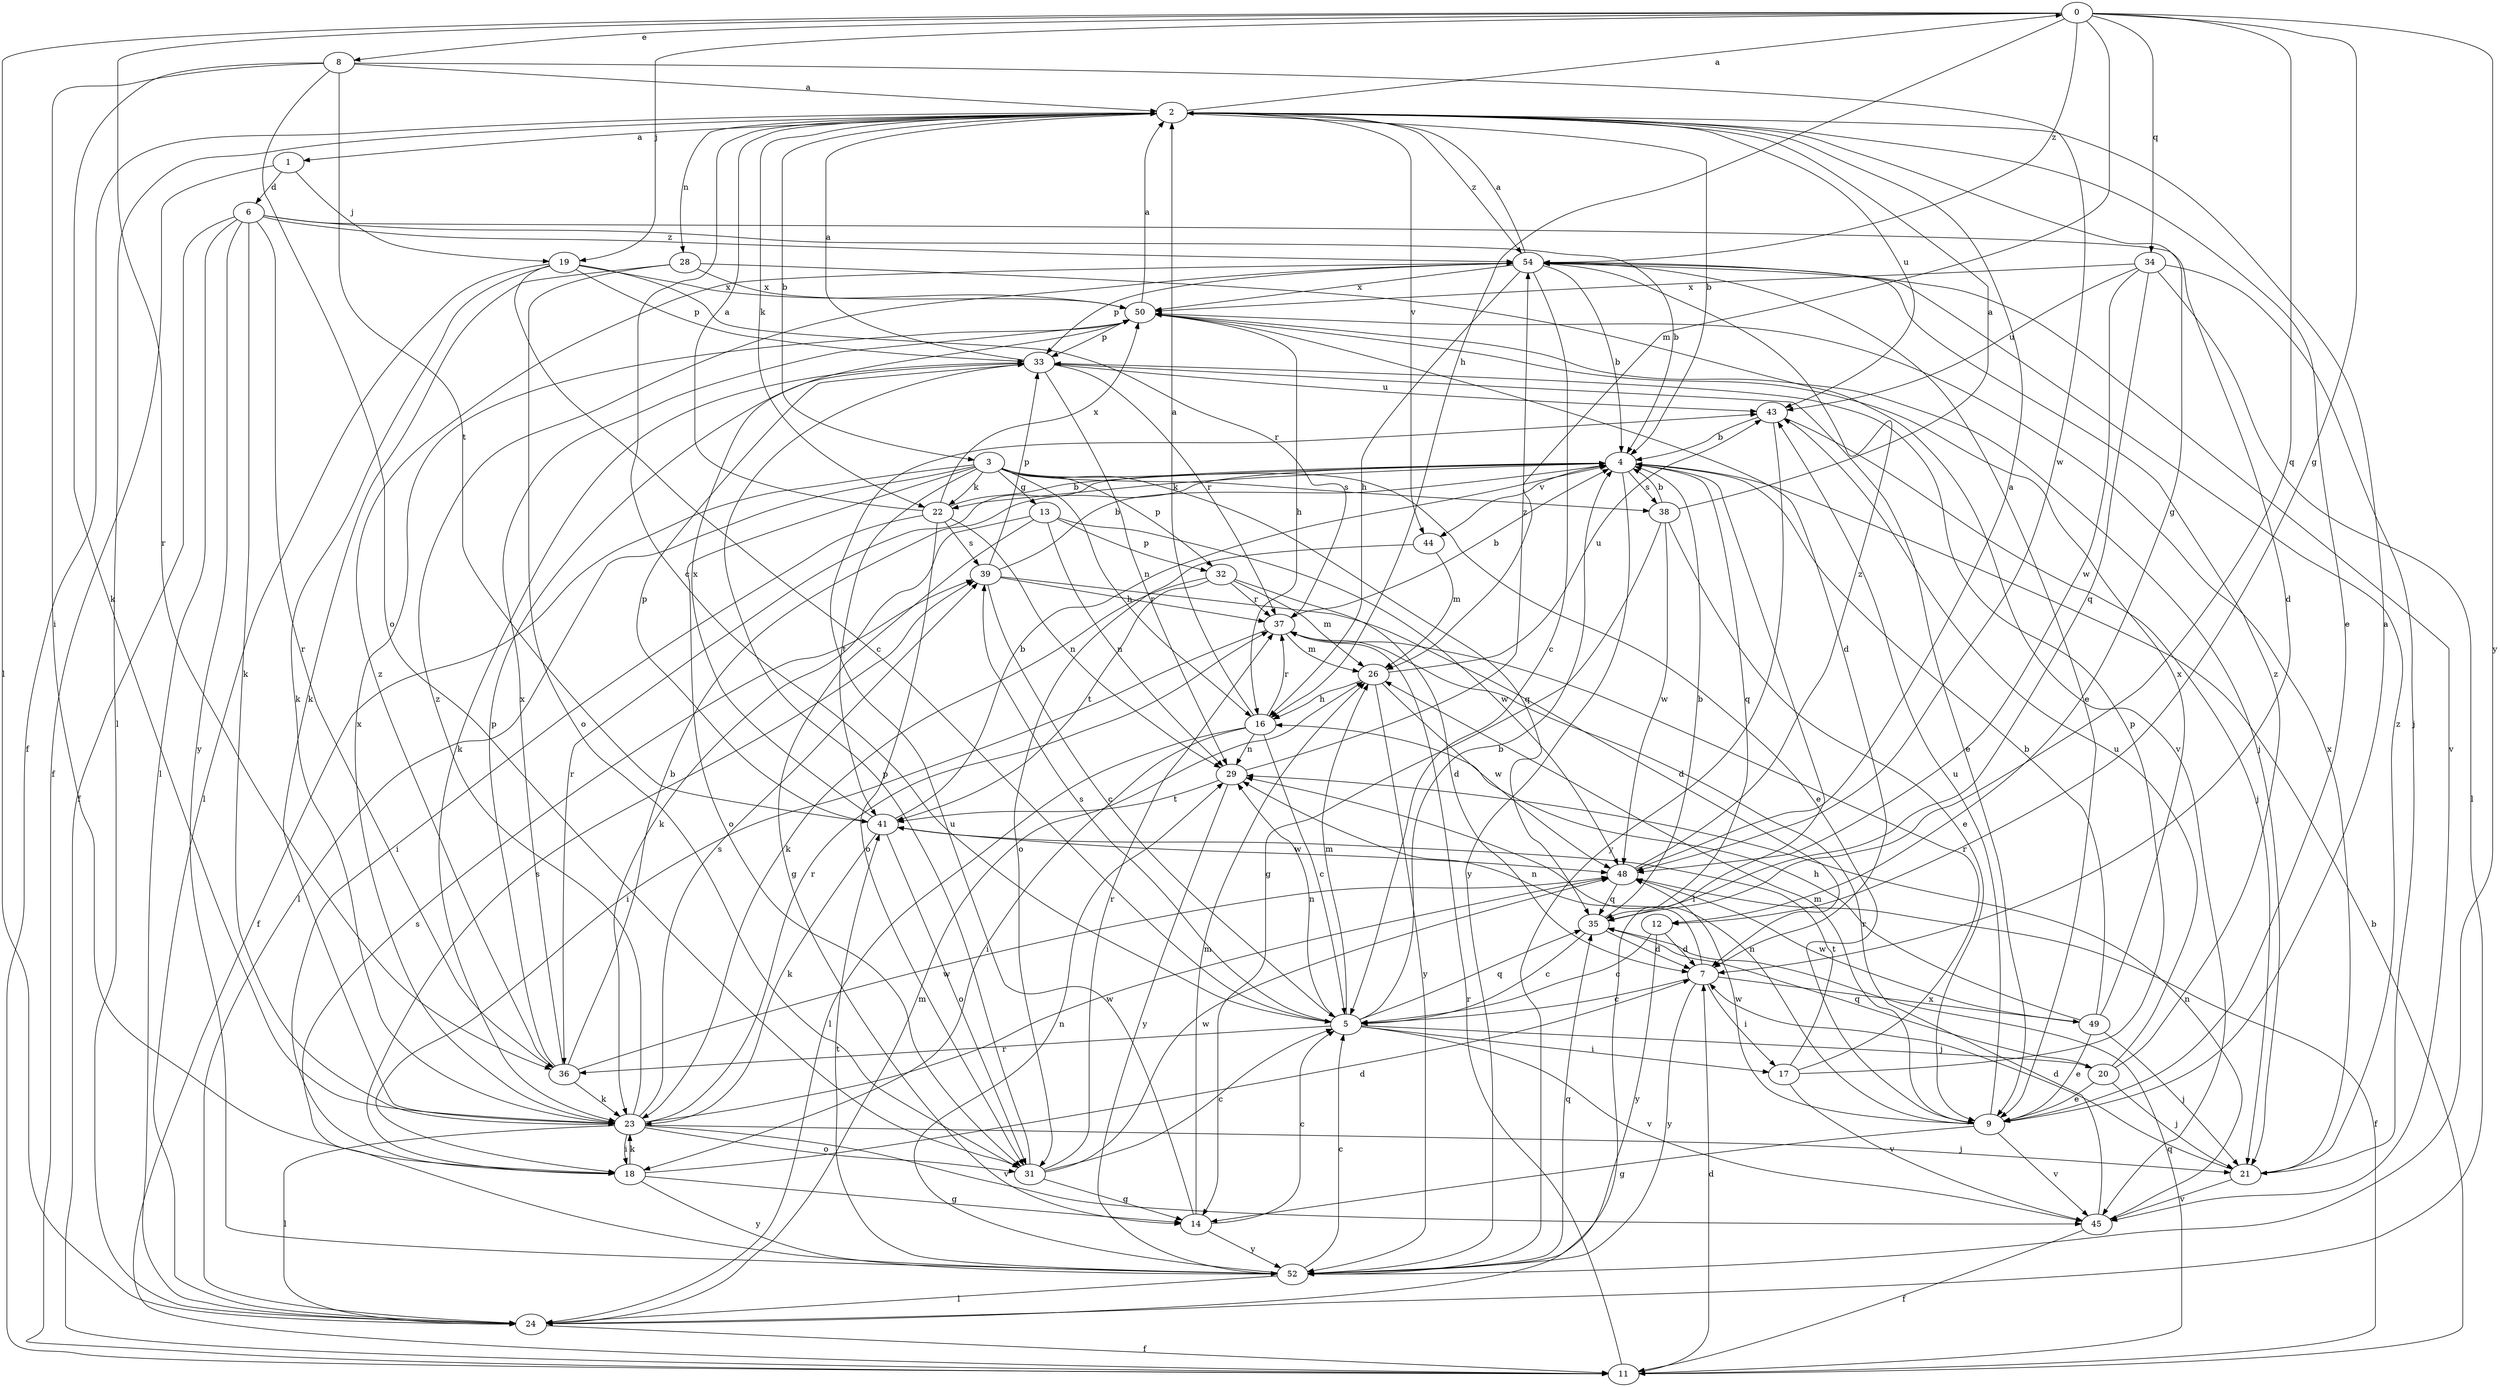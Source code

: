 strict digraph  {
0;
1;
2;
3;
4;
5;
6;
7;
8;
9;
11;
12;
13;
14;
16;
17;
18;
19;
20;
21;
22;
23;
24;
26;
28;
29;
31;
32;
33;
34;
35;
36;
37;
38;
39;
41;
43;
44;
45;
48;
49;
50;
52;
54;
0 -> 8  [label=e];
0 -> 12  [label=g];
0 -> 16  [label=h];
0 -> 19  [label=j];
0 -> 24  [label=l];
0 -> 26  [label=m];
0 -> 34  [label=q];
0 -> 35  [label=q];
0 -> 36  [label=r];
0 -> 52  [label=y];
0 -> 54  [label=z];
1 -> 6  [label=d];
1 -> 11  [label=f];
1 -> 19  [label=j];
2 -> 0  [label=a];
2 -> 1  [label=a];
2 -> 3  [label=b];
2 -> 4  [label=b];
2 -> 5  [label=c];
2 -> 9  [label=e];
2 -> 11  [label=f];
2 -> 12  [label=g];
2 -> 22  [label=k];
2 -> 24  [label=l];
2 -> 28  [label=n];
2 -> 43  [label=u];
2 -> 44  [label=v];
2 -> 54  [label=z];
3 -> 9  [label=e];
3 -> 11  [label=f];
3 -> 13  [label=g];
3 -> 16  [label=h];
3 -> 22  [label=k];
3 -> 24  [label=l];
3 -> 31  [label=o];
3 -> 32  [label=p];
3 -> 35  [label=q];
3 -> 38  [label=s];
3 -> 41  [label=t];
4 -> 22  [label=k];
4 -> 24  [label=l];
4 -> 35  [label=q];
4 -> 36  [label=r];
4 -> 38  [label=s];
4 -> 44  [label=v];
4 -> 52  [label=y];
5 -> 4  [label=b];
5 -> 17  [label=i];
5 -> 20  [label=j];
5 -> 26  [label=m];
5 -> 29  [label=n];
5 -> 35  [label=q];
5 -> 36  [label=r];
5 -> 39  [label=s];
5 -> 45  [label=v];
6 -> 4  [label=b];
6 -> 7  [label=d];
6 -> 11  [label=f];
6 -> 23  [label=k];
6 -> 24  [label=l];
6 -> 36  [label=r];
6 -> 52  [label=y];
6 -> 54  [label=z];
7 -> 5  [label=c];
7 -> 17  [label=i];
7 -> 29  [label=n];
7 -> 49  [label=x];
7 -> 52  [label=y];
8 -> 2  [label=a];
8 -> 18  [label=i];
8 -> 23  [label=k];
8 -> 31  [label=o];
8 -> 41  [label=t];
8 -> 48  [label=w];
9 -> 2  [label=a];
9 -> 14  [label=g];
9 -> 26  [label=m];
9 -> 29  [label=n];
9 -> 43  [label=u];
9 -> 45  [label=v];
9 -> 48  [label=w];
11 -> 4  [label=b];
11 -> 7  [label=d];
11 -> 35  [label=q];
11 -> 37  [label=r];
12 -> 5  [label=c];
12 -> 7  [label=d];
12 -> 52  [label=y];
13 -> 14  [label=g];
13 -> 23  [label=k];
13 -> 29  [label=n];
13 -> 32  [label=p];
13 -> 48  [label=w];
14 -> 5  [label=c];
14 -> 26  [label=m];
14 -> 43  [label=u];
14 -> 52  [label=y];
16 -> 2  [label=a];
16 -> 5  [label=c];
16 -> 18  [label=i];
16 -> 24  [label=l];
16 -> 29  [label=n];
16 -> 37  [label=r];
17 -> 33  [label=p];
17 -> 37  [label=r];
17 -> 41  [label=t];
17 -> 45  [label=v];
18 -> 7  [label=d];
18 -> 14  [label=g];
18 -> 23  [label=k];
18 -> 39  [label=s];
18 -> 52  [label=y];
19 -> 5  [label=c];
19 -> 23  [label=k];
19 -> 24  [label=l];
19 -> 33  [label=p];
19 -> 37  [label=r];
19 -> 50  [label=x];
20 -> 9  [label=e];
20 -> 21  [label=j];
20 -> 35  [label=q];
20 -> 43  [label=u];
20 -> 54  [label=z];
21 -> 7  [label=d];
21 -> 45  [label=v];
21 -> 50  [label=x];
21 -> 54  [label=z];
22 -> 2  [label=a];
22 -> 4  [label=b];
22 -> 18  [label=i];
22 -> 29  [label=n];
22 -> 31  [label=o];
22 -> 39  [label=s];
22 -> 50  [label=x];
23 -> 18  [label=i];
23 -> 21  [label=j];
23 -> 24  [label=l];
23 -> 31  [label=o];
23 -> 37  [label=r];
23 -> 39  [label=s];
23 -> 45  [label=v];
23 -> 48  [label=w];
23 -> 50  [label=x];
23 -> 54  [label=z];
24 -> 11  [label=f];
24 -> 26  [label=m];
26 -> 16  [label=h];
26 -> 43  [label=u];
26 -> 48  [label=w];
26 -> 52  [label=y];
28 -> 23  [label=k];
28 -> 31  [label=o];
28 -> 45  [label=v];
28 -> 50  [label=x];
29 -> 41  [label=t];
29 -> 52  [label=y];
29 -> 54  [label=z];
31 -> 5  [label=c];
31 -> 14  [label=g];
31 -> 33  [label=p];
31 -> 37  [label=r];
31 -> 48  [label=w];
32 -> 7  [label=d];
32 -> 23  [label=k];
32 -> 26  [label=m];
32 -> 37  [label=r];
32 -> 41  [label=t];
33 -> 2  [label=a];
33 -> 9  [label=e];
33 -> 23  [label=k];
33 -> 29  [label=n];
33 -> 37  [label=r];
33 -> 43  [label=u];
34 -> 21  [label=j];
34 -> 24  [label=l];
34 -> 35  [label=q];
34 -> 43  [label=u];
34 -> 48  [label=w];
34 -> 50  [label=x];
35 -> 4  [label=b];
35 -> 5  [label=c];
35 -> 7  [label=d];
36 -> 4  [label=b];
36 -> 23  [label=k];
36 -> 33  [label=p];
36 -> 48  [label=w];
36 -> 50  [label=x];
36 -> 54  [label=z];
37 -> 4  [label=b];
37 -> 18  [label=i];
37 -> 26  [label=m];
38 -> 2  [label=a];
38 -> 4  [label=b];
38 -> 9  [label=e];
38 -> 14  [label=g];
38 -> 48  [label=w];
39 -> 4  [label=b];
39 -> 5  [label=c];
39 -> 7  [label=d];
39 -> 33  [label=p];
39 -> 37  [label=r];
41 -> 4  [label=b];
41 -> 23  [label=k];
41 -> 31  [label=o];
41 -> 33  [label=p];
41 -> 48  [label=w];
41 -> 50  [label=x];
43 -> 4  [label=b];
43 -> 21  [label=j];
43 -> 52  [label=y];
44 -> 26  [label=m];
44 -> 31  [label=o];
45 -> 11  [label=f];
45 -> 29  [label=n];
45 -> 37  [label=r];
48 -> 2  [label=a];
48 -> 11  [label=f];
48 -> 35  [label=q];
48 -> 54  [label=z];
49 -> 4  [label=b];
49 -> 9  [label=e];
49 -> 16  [label=h];
49 -> 21  [label=j];
49 -> 48  [label=w];
49 -> 50  [label=x];
50 -> 2  [label=a];
50 -> 7  [label=d];
50 -> 16  [label=h];
50 -> 21  [label=j];
50 -> 33  [label=p];
52 -> 5  [label=c];
52 -> 24  [label=l];
52 -> 29  [label=n];
52 -> 35  [label=q];
52 -> 39  [label=s];
52 -> 41  [label=t];
54 -> 2  [label=a];
54 -> 4  [label=b];
54 -> 5  [label=c];
54 -> 9  [label=e];
54 -> 16  [label=h];
54 -> 33  [label=p];
54 -> 45  [label=v];
54 -> 50  [label=x];
}
